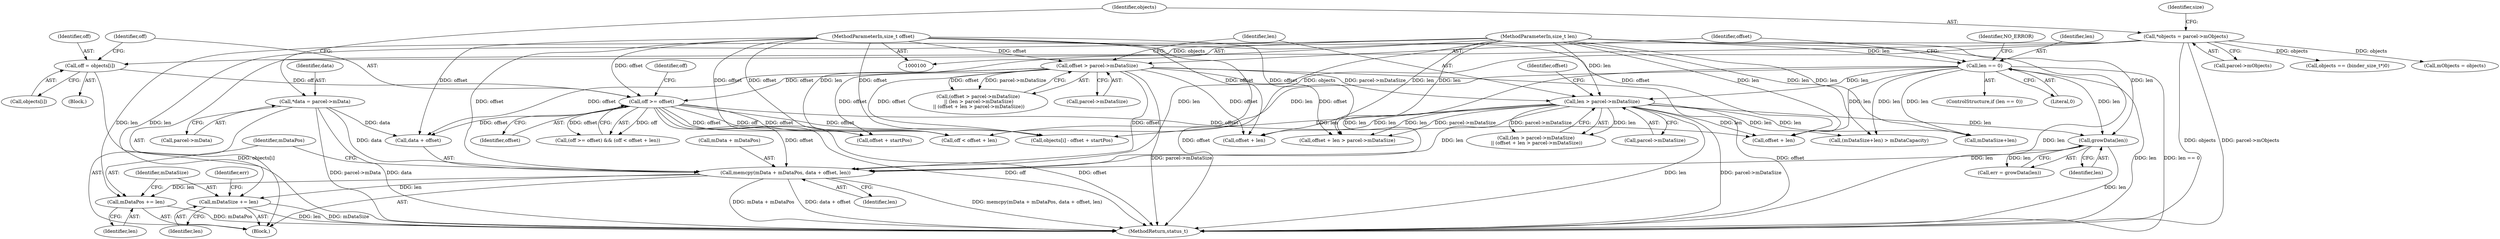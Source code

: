 digraph "0_Android_e68cbc3e9e66df4231e70efa3e9c41abc12aea20@API" {
"1000237" [label="(Call,memcpy(mData + mDataPos, data + offset, len))"];
"1000108" [label="(Call,*data = parcel->mData)"];
"1000148" [label="(Call,offset > parcel->mDataSize)"];
"1000102" [label="(MethodParameterIn,size_t offset)"];
"1000190" [label="(Call,off >= offset)"];
"1000183" [label="(Call,off = objects[i])"];
"1000114" [label="(Call,*objects = parcel->mObjects)"];
"1000228" [label="(Call,growData(len))"];
"1000103" [label="(MethodParameterIn,size_t len)"];
"1000140" [label="(Call,len == 0)"];
"1000154" [label="(Call,len > parcel->mDataSize)"];
"1000245" [label="(Call,mDataPos += len)"];
"1000248" [label="(Call,mDataSize += len)"];
"1000139" [label="(ControlStructure,if (len == 0))"];
"1000250" [label="(Identifier,len)"];
"1000220" [label="(Call,(mDataSize+len) > mDataCapacity)"];
"1000247" [label="(Identifier,len)"];
"1000221" [label="(Call,mDataSize+len)"];
"1000246" [label="(Identifier,mDataPos)"];
"1000191" [label="(Identifier,off)"];
"1000252" [label="(Identifier,err)"];
"1000194" [label="(Identifier,off)"];
"1000249" [label="(Identifier,mDataSize)"];
"1000155" [label="(Identifier,len)"];
"1000104" [label="(Block,)"];
"1000248" [label="(Call,mDataSize += len)"];
"1000109" [label="(Identifier,data)"];
"1000141" [label="(Identifier,len)"];
"1000140" [label="(Call,len == 0)"];
"1000181" [label="(Block,)"];
"1000110" [label="(Call,parcel->mData)"];
"1000189" [label="(Call,(off >= offset) && (off < offset + len))"];
"1000190" [label="(Call,off >= offset)"];
"1000184" [label="(Identifier,off)"];
"1000142" [label="(Literal,0)"];
"1000156" [label="(Call,parcel->mDataSize)"];
"1000161" [label="(Identifier,offset)"];
"1000148" [label="(Call,offset > parcel->mDataSize)"];
"1000108" [label="(Call,*data = parcel->mData)"];
"1000147" [label="(Call,(offset > parcel->mDataSize)\n || (len > parcel->mDataSize)\n || (offset + len > parcel->mDataSize))"];
"1000160" [label="(Call,offset + len)"];
"1000320" [label="(Call,objects[i] - offset + startPos)"];
"1000245" [label="(Call,mDataPos += len)"];
"1000237" [label="(Call,memcpy(mData + mDataPos, data + offset, len))"];
"1000183" [label="(Call,off = objects[i])"];
"1000229" [label="(Identifier,len)"];
"1000153" [label="(Call,(len > parcel->mDataSize)\n || (offset + len > parcel->mDataSize))"];
"1000159" [label="(Call,offset + len > parcel->mDataSize)"];
"1000377" [label="(MethodReturn,status_t)"];
"1000103" [label="(MethodParameterIn,size_t len)"];
"1000102" [label="(MethodParameterIn,size_t offset)"];
"1000228" [label="(Call,growData(len))"];
"1000149" [label="(Identifier,offset)"];
"1000241" [label="(Call,data + offset)"];
"1000244" [label="(Identifier,len)"];
"1000116" [label="(Call,parcel->mObjects)"];
"1000195" [label="(Call,offset + len)"];
"1000238" [label="(Call,mData + mDataPos)"];
"1000154" [label="(Call,len > parcel->mDataSize)"];
"1000115" [label="(Identifier,objects)"];
"1000226" [label="(Call,err = growData(len))"];
"1000288" [label="(Call,objects == (binder_size_t*)0)"];
"1000192" [label="(Identifier,offset)"];
"1000114" [label="(Call,*objects = parcel->mObjects)"];
"1000145" [label="(Identifier,NO_ERROR)"];
"1000150" [label="(Call,parcel->mDataSize)"];
"1000185" [label="(Call,objects[i])"];
"1000193" [label="(Call,off < offset + len)"];
"1000121" [label="(Identifier,size)"];
"1000324" [label="(Call,offset + startPos)"];
"1000296" [label="(Call,mObjects = objects)"];
"1000237" -> "1000104"  [label="AST: "];
"1000237" -> "1000244"  [label="CFG: "];
"1000238" -> "1000237"  [label="AST: "];
"1000241" -> "1000237"  [label="AST: "];
"1000244" -> "1000237"  [label="AST: "];
"1000246" -> "1000237"  [label="CFG: "];
"1000237" -> "1000377"  [label="DDG: memcpy(mData + mDataPos, data + offset, len)"];
"1000237" -> "1000377"  [label="DDG: mData + mDataPos"];
"1000237" -> "1000377"  [label="DDG: data + offset"];
"1000108" -> "1000237"  [label="DDG: data"];
"1000148" -> "1000237"  [label="DDG: offset"];
"1000190" -> "1000237"  [label="DDG: offset"];
"1000102" -> "1000237"  [label="DDG: offset"];
"1000228" -> "1000237"  [label="DDG: len"];
"1000103" -> "1000237"  [label="DDG: len"];
"1000140" -> "1000237"  [label="DDG: len"];
"1000154" -> "1000237"  [label="DDG: len"];
"1000237" -> "1000245"  [label="DDG: len"];
"1000237" -> "1000248"  [label="DDG: len"];
"1000108" -> "1000104"  [label="AST: "];
"1000108" -> "1000110"  [label="CFG: "];
"1000109" -> "1000108"  [label="AST: "];
"1000110" -> "1000108"  [label="AST: "];
"1000115" -> "1000108"  [label="CFG: "];
"1000108" -> "1000377"  [label="DDG: parcel->mData"];
"1000108" -> "1000377"  [label="DDG: data"];
"1000108" -> "1000241"  [label="DDG: data"];
"1000148" -> "1000147"  [label="AST: "];
"1000148" -> "1000150"  [label="CFG: "];
"1000149" -> "1000148"  [label="AST: "];
"1000150" -> "1000148"  [label="AST: "];
"1000155" -> "1000148"  [label="CFG: "];
"1000147" -> "1000148"  [label="CFG: "];
"1000148" -> "1000377"  [label="DDG: offset"];
"1000148" -> "1000377"  [label="DDG: parcel->mDataSize"];
"1000148" -> "1000147"  [label="DDG: offset"];
"1000148" -> "1000147"  [label="DDG: parcel->mDataSize"];
"1000102" -> "1000148"  [label="DDG: offset"];
"1000148" -> "1000154"  [label="DDG: parcel->mDataSize"];
"1000148" -> "1000159"  [label="DDG: offset"];
"1000148" -> "1000160"  [label="DDG: offset"];
"1000148" -> "1000190"  [label="DDG: offset"];
"1000148" -> "1000241"  [label="DDG: offset"];
"1000148" -> "1000320"  [label="DDG: offset"];
"1000148" -> "1000324"  [label="DDG: offset"];
"1000102" -> "1000100"  [label="AST: "];
"1000102" -> "1000377"  [label="DDG: offset"];
"1000102" -> "1000159"  [label="DDG: offset"];
"1000102" -> "1000160"  [label="DDG: offset"];
"1000102" -> "1000190"  [label="DDG: offset"];
"1000102" -> "1000193"  [label="DDG: offset"];
"1000102" -> "1000195"  [label="DDG: offset"];
"1000102" -> "1000241"  [label="DDG: offset"];
"1000102" -> "1000320"  [label="DDG: offset"];
"1000102" -> "1000324"  [label="DDG: offset"];
"1000190" -> "1000189"  [label="AST: "];
"1000190" -> "1000192"  [label="CFG: "];
"1000191" -> "1000190"  [label="AST: "];
"1000192" -> "1000190"  [label="AST: "];
"1000194" -> "1000190"  [label="CFG: "];
"1000189" -> "1000190"  [label="CFG: "];
"1000190" -> "1000377"  [label="DDG: off"];
"1000190" -> "1000377"  [label="DDG: offset"];
"1000190" -> "1000189"  [label="DDG: off"];
"1000190" -> "1000189"  [label="DDG: offset"];
"1000183" -> "1000190"  [label="DDG: off"];
"1000190" -> "1000193"  [label="DDG: off"];
"1000190" -> "1000193"  [label="DDG: offset"];
"1000190" -> "1000195"  [label="DDG: offset"];
"1000190" -> "1000241"  [label="DDG: offset"];
"1000190" -> "1000320"  [label="DDG: offset"];
"1000190" -> "1000324"  [label="DDG: offset"];
"1000183" -> "1000181"  [label="AST: "];
"1000183" -> "1000185"  [label="CFG: "];
"1000184" -> "1000183"  [label="AST: "];
"1000185" -> "1000183"  [label="AST: "];
"1000191" -> "1000183"  [label="CFG: "];
"1000183" -> "1000377"  [label="DDG: objects[i]"];
"1000114" -> "1000183"  [label="DDG: objects"];
"1000114" -> "1000104"  [label="AST: "];
"1000114" -> "1000116"  [label="CFG: "];
"1000115" -> "1000114"  [label="AST: "];
"1000116" -> "1000114"  [label="AST: "];
"1000121" -> "1000114"  [label="CFG: "];
"1000114" -> "1000377"  [label="DDG: objects"];
"1000114" -> "1000377"  [label="DDG: parcel->mObjects"];
"1000114" -> "1000288"  [label="DDG: objects"];
"1000114" -> "1000296"  [label="DDG: objects"];
"1000114" -> "1000320"  [label="DDG: objects"];
"1000228" -> "1000226"  [label="AST: "];
"1000228" -> "1000229"  [label="CFG: "];
"1000229" -> "1000228"  [label="AST: "];
"1000226" -> "1000228"  [label="CFG: "];
"1000228" -> "1000377"  [label="DDG: len"];
"1000228" -> "1000226"  [label="DDG: len"];
"1000103" -> "1000228"  [label="DDG: len"];
"1000140" -> "1000228"  [label="DDG: len"];
"1000154" -> "1000228"  [label="DDG: len"];
"1000103" -> "1000100"  [label="AST: "];
"1000103" -> "1000377"  [label="DDG: len"];
"1000103" -> "1000140"  [label="DDG: len"];
"1000103" -> "1000154"  [label="DDG: len"];
"1000103" -> "1000159"  [label="DDG: len"];
"1000103" -> "1000160"  [label="DDG: len"];
"1000103" -> "1000193"  [label="DDG: len"];
"1000103" -> "1000195"  [label="DDG: len"];
"1000103" -> "1000220"  [label="DDG: len"];
"1000103" -> "1000221"  [label="DDG: len"];
"1000103" -> "1000245"  [label="DDG: len"];
"1000103" -> "1000248"  [label="DDG: len"];
"1000140" -> "1000139"  [label="AST: "];
"1000140" -> "1000142"  [label="CFG: "];
"1000141" -> "1000140"  [label="AST: "];
"1000142" -> "1000140"  [label="AST: "];
"1000145" -> "1000140"  [label="CFG: "];
"1000149" -> "1000140"  [label="CFG: "];
"1000140" -> "1000377"  [label="DDG: len"];
"1000140" -> "1000377"  [label="DDG: len == 0"];
"1000140" -> "1000154"  [label="DDG: len"];
"1000140" -> "1000193"  [label="DDG: len"];
"1000140" -> "1000195"  [label="DDG: len"];
"1000140" -> "1000220"  [label="DDG: len"];
"1000140" -> "1000221"  [label="DDG: len"];
"1000154" -> "1000153"  [label="AST: "];
"1000154" -> "1000156"  [label="CFG: "];
"1000155" -> "1000154"  [label="AST: "];
"1000156" -> "1000154"  [label="AST: "];
"1000161" -> "1000154"  [label="CFG: "];
"1000153" -> "1000154"  [label="CFG: "];
"1000154" -> "1000377"  [label="DDG: len"];
"1000154" -> "1000377"  [label="DDG: parcel->mDataSize"];
"1000154" -> "1000153"  [label="DDG: len"];
"1000154" -> "1000153"  [label="DDG: parcel->mDataSize"];
"1000154" -> "1000159"  [label="DDG: len"];
"1000154" -> "1000159"  [label="DDG: parcel->mDataSize"];
"1000154" -> "1000160"  [label="DDG: len"];
"1000154" -> "1000193"  [label="DDG: len"];
"1000154" -> "1000195"  [label="DDG: len"];
"1000154" -> "1000220"  [label="DDG: len"];
"1000154" -> "1000221"  [label="DDG: len"];
"1000245" -> "1000104"  [label="AST: "];
"1000245" -> "1000247"  [label="CFG: "];
"1000246" -> "1000245"  [label="AST: "];
"1000247" -> "1000245"  [label="AST: "];
"1000249" -> "1000245"  [label="CFG: "];
"1000245" -> "1000377"  [label="DDG: mDataPos"];
"1000248" -> "1000104"  [label="AST: "];
"1000248" -> "1000250"  [label="CFG: "];
"1000249" -> "1000248"  [label="AST: "];
"1000250" -> "1000248"  [label="AST: "];
"1000252" -> "1000248"  [label="CFG: "];
"1000248" -> "1000377"  [label="DDG: len"];
"1000248" -> "1000377"  [label="DDG: mDataSize"];
}
